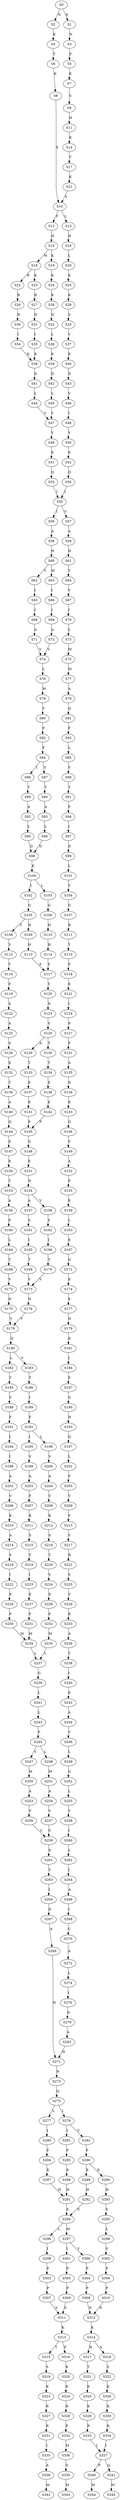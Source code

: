 strict digraph  {
	S0 -> S1 [ label = E ];
	S0 -> S2 [ label = N ];
	S1 -> S3 [ label = N ];
	S2 -> S4 [ label = K ];
	S3 -> S5 [ label = F ];
	S4 -> S6 [ label = T ];
	S5 -> S7 [ label = K ];
	S6 -> S8 [ label = K ];
	S7 -> S9 [ label = S ];
	S8 -> S10 [ label = S ];
	S9 -> S11 [ label = H ];
	S10 -> S12 [ label = F ];
	S10 -> S13 [ label = L ];
	S11 -> S14 [ label = K ];
	S12 -> S15 [ label = H ];
	S13 -> S16 [ label = H ];
	S14 -> S17 [ label = T ];
	S15 -> S18 [ label = M ];
	S15 -> S19 [ label = K ];
	S16 -> S20 [ label = L ];
	S17 -> S21 [ label = K ];
	S18 -> S22 [ label = R ];
	S18 -> S23 [ label = K ];
	S19 -> S24 [ label = K ];
	S20 -> S25 [ label = K ];
	S21 -> S10 [ label = S ];
	S22 -> S26 [ label = R ];
	S23 -> S27 [ label = R ];
	S24 -> S28 [ label = K ];
	S25 -> S29 [ label = K ];
	S26 -> S30 [ label = N ];
	S27 -> S31 [ label = N ];
	S28 -> S32 [ label = N ];
	S29 -> S33 [ label = S ];
	S30 -> S34 [ label = I ];
	S31 -> S35 [ label = I ];
	S32 -> S36 [ label = L ];
	S33 -> S37 [ label = V ];
	S34 -> S38 [ label = K ];
	S35 -> S38 [ label = K ];
	S36 -> S39 [ label = K ];
	S37 -> S40 [ label = K ];
	S38 -> S41 [ label = D ];
	S39 -> S42 [ label = D ];
	S40 -> S43 [ label = D ];
	S41 -> S44 [ label = L ];
	S42 -> S45 [ label = L ];
	S43 -> S46 [ label = V ];
	S44 -> S47 [ label = V ];
	S45 -> S47 [ label = V ];
	S46 -> S48 [ label = I ];
	S47 -> S49 [ label = Y ];
	S48 -> S50 [ label = Y ];
	S49 -> S51 [ label = E ];
	S50 -> S52 [ label = E ];
	S51 -> S53 [ label = Q ];
	S52 -> S54 [ label = Q ];
	S53 -> S55 [ label = I ];
	S54 -> S55 [ label = I ];
	S55 -> S56 [ label = I ];
	S55 -> S57 [ label = V ];
	S56 -> S58 [ label = A ];
	S57 -> S59 [ label = A ];
	S58 -> S60 [ label = H ];
	S59 -> S61 [ label = H ];
	S60 -> S62 [ label = V ];
	S60 -> S63 [ label = M ];
	S61 -> S64 [ label = V ];
	S62 -> S65 [ label = I ];
	S63 -> S66 [ label = I ];
	S64 -> S67 [ label = V ];
	S65 -> S68 [ label = I ];
	S66 -> S69 [ label = I ];
	S67 -> S70 [ label = I ];
	S68 -> S71 [ label = A ];
	S69 -> S72 [ label = A ];
	S70 -> S73 [ label = L ];
	S71 -> S74 [ label = V ];
	S72 -> S74 [ label = V ];
	S73 -> S75 [ label = M ];
	S74 -> S76 [ label = L ];
	S75 -> S77 [ label = M ];
	S76 -> S78 [ label = M ];
	S77 -> S79 [ label = A ];
	S78 -> S80 [ label = Y ];
	S79 -> S81 [ label = Q ];
	S80 -> S82 [ label = F ];
	S81 -> S83 [ label = F ];
	S82 -> S84 [ label = F ];
	S83 -> S85 [ label = L ];
	S84 -> S86 [ label = I ];
	S84 -> S87 [ label = V ];
	S85 -> S88 [ label = V ];
	S86 -> S89 [ label = T ];
	S87 -> S90 [ label = T ];
	S88 -> S91 [ label = T ];
	S89 -> S92 [ label = A ];
	S90 -> S93 [ label = A ];
	S91 -> S94 [ label = F ];
	S92 -> S95 [ label = L ];
	S93 -> S96 [ label = L ];
	S94 -> S97 [ label = I ];
	S95 -> S98 [ label = D ];
	S96 -> S98 [ label = D ];
	S97 -> S99 [ label = D ];
	S98 -> S100 [ label = K ];
	S99 -> S101 [ label = L ];
	S100 -> S102 [ label = I ];
	S100 -> S103 [ label = L ];
	S101 -> S104 [ label = Y ];
	S102 -> S105 [ label = G ];
	S103 -> S106 [ label = G ];
	S104 -> S107 [ label = G ];
	S105 -> S108 [ label = Y ];
	S105 -> S109 [ label = H ];
	S106 -> S110 [ label = H ];
	S107 -> S111 [ label = R ];
	S108 -> S112 [ label = Y ];
	S109 -> S113 [ label = H ];
	S110 -> S114 [ label = H ];
	S111 -> S115 [ label = T ];
	S112 -> S116 [ label = Y ];
	S113 -> S117 [ label = F ];
	S114 -> S117 [ label = F ];
	S115 -> S118 [ label = F ];
	S116 -> S119 [ label = F ];
	S117 -> S120 [ label = Y ];
	S118 -> S121 [ label = E ];
	S119 -> S122 [ label = S ];
	S120 -> S123 [ label = N ];
	S121 -> S124 [ label = I ];
	S122 -> S125 [ label = A ];
	S123 -> S126 [ label = V ];
	S124 -> S127 [ label = P ];
	S125 -> S128 [ label = S ];
	S126 -> S129 [ label = A ];
	S126 -> S130 [ label = T ];
	S127 -> S131 [ label = F ];
	S128 -> S132 [ label = E ];
	S129 -> S133 [ label = T ];
	S130 -> S134 [ label = T ];
	S131 -> S135 [ label = A ];
	S132 -> S136 [ label = T ];
	S133 -> S137 [ label = E ];
	S134 -> S138 [ label = E ];
	S135 -> S139 [ label = D ];
	S136 -> S140 [ label = A ];
	S137 -> S141 [ label = E ];
	S138 -> S142 [ label = E ];
	S139 -> S143 [ label = K ];
	S140 -> S144 [ label = Q ];
	S141 -> S145 [ label = P ];
	S142 -> S145 [ label = P ];
	S143 -> S146 [ label = G ];
	S144 -> S147 [ label = E ];
	S145 -> S148 [ label = G ];
	S146 -> S149 [ label = V ];
	S147 -> S150 [ label = E ];
	S148 -> S151 [ label = E ];
	S149 -> S152 [ label = A ];
	S150 -> S153 [ label = T ];
	S151 -> S154 [ label = N ];
	S152 -> S155 [ label = P ];
	S153 -> S156 [ label = A ];
	S154 -> S157 [ label = A ];
	S154 -> S158 [ label = V ];
	S155 -> S159 [ label = E ];
	S156 -> S160 [ label = P ];
	S157 -> S161 [ label = S ];
	S158 -> S162 [ label = S ];
	S159 -> S163 [ label = L ];
	S160 -> S164 [ label = L ];
	S161 -> S165 [ label = I ];
	S162 -> S166 [ label = I ];
	S163 -> S167 [ label = E ];
	S164 -> S168 [ label = T ];
	S165 -> S169 [ label = T ];
	S166 -> S170 [ label = T ];
	S167 -> S171 [ label = G ];
	S168 -> S172 [ label = V ];
	S169 -> S173 [ label = V ];
	S170 -> S173 [ label = V ];
	S171 -> S174 [ label = E ];
	S172 -> S175 [ label = N ];
	S173 -> S176 [ label = N ];
	S174 -> S177 [ label = E ];
	S175 -> S178 [ label = Y ];
	S176 -> S178 [ label = Y ];
	S177 -> S179 [ label = N ];
	S178 -> S180 [ label = Q ];
	S179 -> S181 [ label = K ];
	S180 -> S182 [ label = L ];
	S180 -> S183 [ label = V ];
	S181 -> S184 [ label = I ];
	S182 -> S185 [ label = T ];
	S183 -> S186 [ label = T ];
	S184 -> S187 [ label = F ];
	S185 -> S188 [ label = V ];
	S186 -> S189 [ label = I ];
	S187 -> S190 [ label = G ];
	S188 -> S191 [ label = F ];
	S189 -> S192 [ label = F ];
	S190 -> S193 [ label = H ];
	S191 -> S194 [ label = I ];
	S192 -> S195 [ label = I ];
	S192 -> S196 [ label = L ];
	S193 -> S197 [ label = Q ];
	S194 -> S198 [ label = I ];
	S195 -> S199 [ label = V ];
	S196 -> S200 [ label = V ];
	S197 -> S201 [ label = L ];
	S198 -> S202 [ label = A ];
	S199 -> S203 [ label = A ];
	S200 -> S204 [ label = A ];
	S201 -> S205 [ label = F ];
	S202 -> S206 [ label = V ];
	S203 -> S207 [ label = F ];
	S204 -> S208 [ label = V ];
	S205 -> S209 [ label = V ];
	S206 -> S210 [ label = K ];
	S207 -> S211 [ label = K ];
	S208 -> S212 [ label = K ];
	S209 -> S213 [ label = F ];
	S210 -> S214 [ label = A ];
	S211 -> S215 [ label = S ];
	S212 -> S216 [ label = S ];
	S213 -> S217 [ label = V ];
	S214 -> S218 [ label = S ];
	S215 -> S219 [ label = T ];
	S216 -> S220 [ label = T ];
	S217 -> S221 [ label = R ];
	S218 -> S222 [ label = I ];
	S219 -> S223 [ label = I ];
	S220 -> S224 [ label = V ];
	S221 -> S225 [ label = S ];
	S222 -> S226 [ label = E ];
	S223 -> S227 [ label = E ];
	S224 -> S228 [ label = E ];
	S225 -> S229 [ label = V ];
	S226 -> S230 [ label = F ];
	S227 -> S231 [ label = F ];
	S228 -> S232 [ label = F ];
	S229 -> S233 [ label = K ];
	S230 -> S234 [ label = M ];
	S231 -> S234 [ label = M ];
	S232 -> S235 [ label = M ];
	S233 -> S236 [ label = A ];
	S234 -> S237 [ label = L ];
	S235 -> S237 [ label = L ];
	S236 -> S238 [ label = T ];
	S237 -> S239 [ label = G ];
	S238 -> S240 [ label = I ];
	S239 -> S241 [ label = L ];
	S240 -> S242 [ label = E ];
	S241 -> S243 [ label = L ];
	S242 -> S244 [ label = A ];
	S243 -> S245 [ label = F ];
	S244 -> S246 [ label = V ];
	S245 -> S247 [ label = V ];
	S245 -> S248 [ label = L ];
	S246 -> S249 [ label = L ];
	S247 -> S250 [ label = M ];
	S248 -> S251 [ label = M ];
	S249 -> S252 [ label = G ];
	S250 -> S253 [ label = A ];
	S251 -> S254 [ label = A ];
	S252 -> S255 [ label = L ];
	S253 -> S256 [ label = V ];
	S254 -> S257 [ label = V ];
	S255 -> S258 [ label = V ];
	S256 -> S259 [ label = C ];
	S257 -> S259 [ label = C ];
	S258 -> S260 [ label = I ];
	S259 -> S261 [ label = S ];
	S260 -> S262 [ label = L ];
	S261 -> S263 [ label = V ];
	S262 -> S264 [ label = I ];
	S263 -> S265 [ label = I ];
	S264 -> S266 [ label = A ];
	S265 -> S267 [ label = D ];
	S266 -> S268 [ label = I ];
	S267 -> S269 [ label = A ];
	S268 -> S270 [ label = C ];
	S269 -> S271 [ label = H ];
	S270 -> S272 [ label = A ];
	S271 -> S273 [ label = N ];
	S272 -> S274 [ label = L ];
	S273 -> S275 [ label = Q ];
	S274 -> S276 [ label = I ];
	S275 -> S277 [ label = L ];
	S275 -> S278 [ label = I ];
	S276 -> S279 [ label = D ];
	S277 -> S280 [ label = I ];
	S278 -> S281 [ label = I ];
	S278 -> S282 [ label = V ];
	S279 -> S283 [ label = A ];
	S280 -> S284 [ label = F ];
	S281 -> S285 [ label = F ];
	S282 -> S286 [ label = F ];
	S283 -> S271 [ label = H ];
	S284 -> S287 [ label = E ];
	S285 -> S288 [ label = E ];
	S286 -> S289 [ label = E ];
	S286 -> S290 [ label = D ];
	S287 -> S291 [ label = H ];
	S288 -> S291 [ label = H ];
	S289 -> S292 [ label = H ];
	S290 -> S293 [ label = H ];
	S291 -> S294 [ label = S ];
	S292 -> S294 [ label = S ];
	S293 -> S295 [ label = S ];
	S294 -> S296 [ label = L ];
	S294 -> S297 [ label = M ];
	S295 -> S298 [ label = L ];
	S296 -> S299 [ label = I ];
	S297 -> S300 [ label = V ];
	S297 -> S301 [ label = I ];
	S298 -> S302 [ label = V ];
	S299 -> S303 [ label = P ];
	S300 -> S304 [ label = P ];
	S301 -> S305 [ label = P ];
	S302 -> S306 [ label = P ];
	S303 -> S307 [ label = P ];
	S304 -> S308 [ label = P ];
	S305 -> S309 [ label = P ];
	S306 -> S310 [ label = P ];
	S307 -> S311 [ label = S ];
	S308 -> S312 [ label = N ];
	S309 -> S311 [ label = S ];
	S310 -> S312 [ label = N ];
	S311 -> S313 [ label = K ];
	S312 -> S314 [ label = K ];
	S313 -> S315 [ label = T ];
	S313 -> S316 [ label = P ];
	S314 -> S317 [ label = N ];
	S314 -> S318 [ label = S ];
	S315 -> S319 [ label = S ];
	S316 -> S320 [ label = K ];
	S317 -> S321 [ label = T ];
	S318 -> S322 [ label = S ];
	S319 -> S323 [ label = K ];
	S320 -> S324 [ label = K ];
	S321 -> S325 [ label = K ];
	S322 -> S326 [ label = K ];
	S323 -> S327 [ label = R ];
	S324 -> S328 [ label = R ];
	S325 -> S329 [ label = K ];
	S326 -> S330 [ label = K ];
	S327 -> S331 [ label = R ];
	S328 -> S332 [ label = P ];
	S329 -> S333 [ label = R ];
	S330 -> S334 [ label = R ];
	S331 -> S335 [ label = I ];
	S332 -> S336 [ label = M ];
	S333 -> S337 [ label = I ];
	S334 -> S337 [ label = I ];
	S335 -> S338 [ label = A ];
	S336 -> S339 [ label = G ];
	S337 -> S340 [ label = P ];
	S337 -> S341 [ label = G ];
	S338 -> S342 [ label = M ];
	S339 -> S343 [ label = M ];
	S340 -> S344 [ label = M ];
	S341 -> S345 [ label = M ];
}
